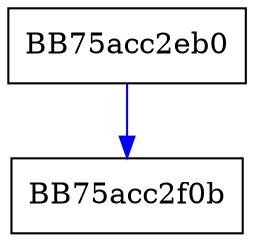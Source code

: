 digraph CreateInstance {
  node [shape="box"];
  graph [splines=ortho];
  BB75acc2eb0 -> BB75acc2f0b [color="blue"];
}